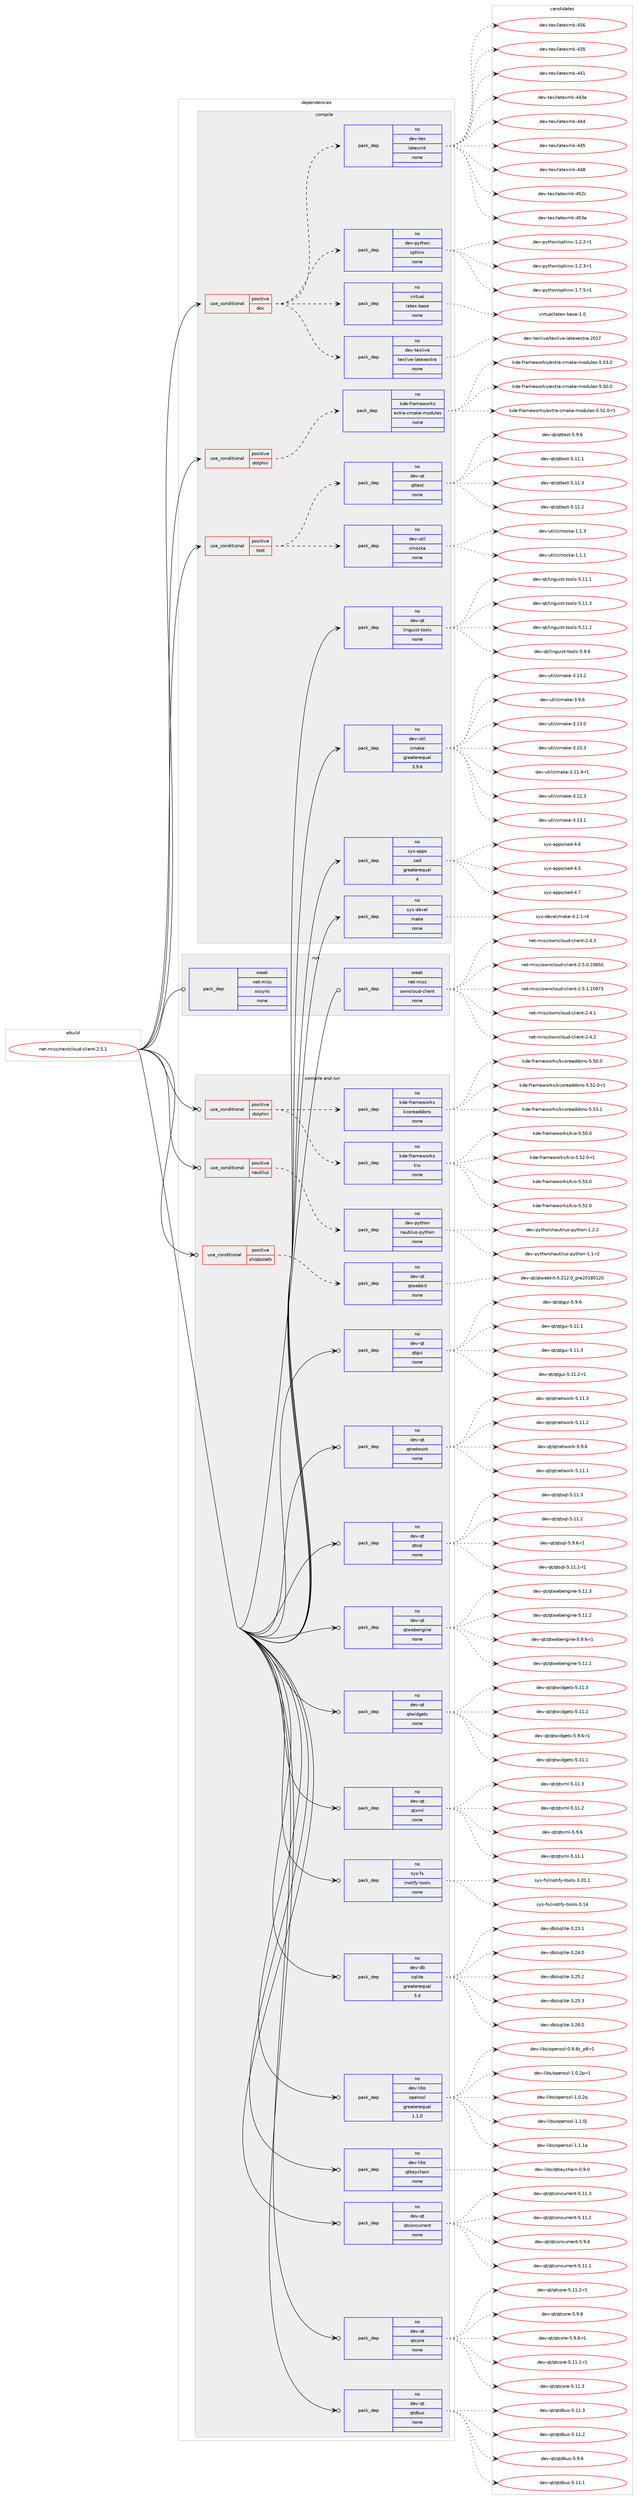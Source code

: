 digraph prolog {

# *************
# Graph options
# *************

newrank=true;
concentrate=true;
compound=true;
graph [rankdir=LR,fontname=Helvetica,fontsize=10,ranksep=1.5];#, ranksep=2.5, nodesep=0.2];
edge  [arrowhead=vee];
node  [fontname=Helvetica,fontsize=10];

# **********
# The ebuild
# **********

subgraph cluster_leftcol {
color=gray;
rank=same;
label=<<i>ebuild</i>>;
id [label="net-misc/nextcloud-client-2.5.1", color=red, width=4, href="../net-misc/nextcloud-client-2.5.1.svg"];
}

# ****************
# The dependencies
# ****************

subgraph cluster_midcol {
color=gray;
label=<<i>dependencies</i>>;
subgraph cluster_compile {
fillcolor="#eeeeee";
style=filled;
label=<<i>compile</i>>;
subgraph cond1126 {
dependency5513 [label=<<TABLE BORDER="0" CELLBORDER="1" CELLSPACING="0" CELLPADDING="4"><TR><TD ROWSPAN="3" CELLPADDING="10">use_conditional</TD></TR><TR><TD>positive</TD></TR><TR><TD>doc</TD></TR></TABLE>>, shape=none, color=red];
subgraph pack4243 {
dependency5514 [label=<<TABLE BORDER="0" CELLBORDER="1" CELLSPACING="0" CELLPADDING="4" WIDTH="220"><TR><TD ROWSPAN="6" CELLPADDING="30">pack_dep</TD></TR><TR><TD WIDTH="110">no</TD></TR><TR><TD>dev-python</TD></TR><TR><TD>sphinx</TD></TR><TR><TD>none</TD></TR><TR><TD></TD></TR></TABLE>>, shape=none, color=blue];
}
dependency5513:e -> dependency5514:w [weight=20,style="dashed",arrowhead="vee"];
subgraph pack4244 {
dependency5515 [label=<<TABLE BORDER="0" CELLBORDER="1" CELLSPACING="0" CELLPADDING="4" WIDTH="220"><TR><TD ROWSPAN="6" CELLPADDING="30">pack_dep</TD></TR><TR><TD WIDTH="110">no</TD></TR><TR><TD>dev-tex</TD></TR><TR><TD>latexmk</TD></TR><TR><TD>none</TD></TR><TR><TD></TD></TR></TABLE>>, shape=none, color=blue];
}
dependency5513:e -> dependency5515:w [weight=20,style="dashed",arrowhead="vee"];
subgraph pack4245 {
dependency5516 [label=<<TABLE BORDER="0" CELLBORDER="1" CELLSPACING="0" CELLPADDING="4" WIDTH="220"><TR><TD ROWSPAN="6" CELLPADDING="30">pack_dep</TD></TR><TR><TD WIDTH="110">no</TD></TR><TR><TD>dev-texlive</TD></TR><TR><TD>texlive-latexextra</TD></TR><TR><TD>none</TD></TR><TR><TD></TD></TR></TABLE>>, shape=none, color=blue];
}
dependency5513:e -> dependency5516:w [weight=20,style="dashed",arrowhead="vee"];
subgraph pack4246 {
dependency5517 [label=<<TABLE BORDER="0" CELLBORDER="1" CELLSPACING="0" CELLPADDING="4" WIDTH="220"><TR><TD ROWSPAN="6" CELLPADDING="30">pack_dep</TD></TR><TR><TD WIDTH="110">no</TD></TR><TR><TD>virtual</TD></TR><TR><TD>latex-base</TD></TR><TR><TD>none</TD></TR><TR><TD></TD></TR></TABLE>>, shape=none, color=blue];
}
dependency5513:e -> dependency5517:w [weight=20,style="dashed",arrowhead="vee"];
}
id:e -> dependency5513:w [weight=20,style="solid",arrowhead="vee"];
subgraph cond1127 {
dependency5518 [label=<<TABLE BORDER="0" CELLBORDER="1" CELLSPACING="0" CELLPADDING="4"><TR><TD ROWSPAN="3" CELLPADDING="10">use_conditional</TD></TR><TR><TD>positive</TD></TR><TR><TD>dolphin</TD></TR></TABLE>>, shape=none, color=red];
subgraph pack4247 {
dependency5519 [label=<<TABLE BORDER="0" CELLBORDER="1" CELLSPACING="0" CELLPADDING="4" WIDTH="220"><TR><TD ROWSPAN="6" CELLPADDING="30">pack_dep</TD></TR><TR><TD WIDTH="110">no</TD></TR><TR><TD>kde-frameworks</TD></TR><TR><TD>extra-cmake-modules</TD></TR><TR><TD>none</TD></TR><TR><TD></TD></TR></TABLE>>, shape=none, color=blue];
}
dependency5518:e -> dependency5519:w [weight=20,style="dashed",arrowhead="vee"];
}
id:e -> dependency5518:w [weight=20,style="solid",arrowhead="vee"];
subgraph cond1128 {
dependency5520 [label=<<TABLE BORDER="0" CELLBORDER="1" CELLSPACING="0" CELLPADDING="4"><TR><TD ROWSPAN="3" CELLPADDING="10">use_conditional</TD></TR><TR><TD>positive</TD></TR><TR><TD>test</TD></TR></TABLE>>, shape=none, color=red];
subgraph pack4248 {
dependency5521 [label=<<TABLE BORDER="0" CELLBORDER="1" CELLSPACING="0" CELLPADDING="4" WIDTH="220"><TR><TD ROWSPAN="6" CELLPADDING="30">pack_dep</TD></TR><TR><TD WIDTH="110">no</TD></TR><TR><TD>dev-util</TD></TR><TR><TD>cmocka</TD></TR><TR><TD>none</TD></TR><TR><TD></TD></TR></TABLE>>, shape=none, color=blue];
}
dependency5520:e -> dependency5521:w [weight=20,style="dashed",arrowhead="vee"];
subgraph pack4249 {
dependency5522 [label=<<TABLE BORDER="0" CELLBORDER="1" CELLSPACING="0" CELLPADDING="4" WIDTH="220"><TR><TD ROWSPAN="6" CELLPADDING="30">pack_dep</TD></TR><TR><TD WIDTH="110">no</TD></TR><TR><TD>dev-qt</TD></TR><TR><TD>qttest</TD></TR><TR><TD>none</TD></TR><TR><TD></TD></TR></TABLE>>, shape=none, color=blue];
}
dependency5520:e -> dependency5522:w [weight=20,style="dashed",arrowhead="vee"];
}
id:e -> dependency5520:w [weight=20,style="solid",arrowhead="vee"];
subgraph pack4250 {
dependency5523 [label=<<TABLE BORDER="0" CELLBORDER="1" CELLSPACING="0" CELLPADDING="4" WIDTH="220"><TR><TD ROWSPAN="6" CELLPADDING="30">pack_dep</TD></TR><TR><TD WIDTH="110">no</TD></TR><TR><TD>dev-qt</TD></TR><TR><TD>linguist-tools</TD></TR><TR><TD>none</TD></TR><TR><TD></TD></TR></TABLE>>, shape=none, color=blue];
}
id:e -> dependency5523:w [weight=20,style="solid",arrowhead="vee"];
subgraph pack4251 {
dependency5524 [label=<<TABLE BORDER="0" CELLBORDER="1" CELLSPACING="0" CELLPADDING="4" WIDTH="220"><TR><TD ROWSPAN="6" CELLPADDING="30">pack_dep</TD></TR><TR><TD WIDTH="110">no</TD></TR><TR><TD>dev-util</TD></TR><TR><TD>cmake</TD></TR><TR><TD>greaterequal</TD></TR><TR><TD>3.9.6</TD></TR></TABLE>>, shape=none, color=blue];
}
id:e -> dependency5524:w [weight=20,style="solid",arrowhead="vee"];
subgraph pack4252 {
dependency5525 [label=<<TABLE BORDER="0" CELLBORDER="1" CELLSPACING="0" CELLPADDING="4" WIDTH="220"><TR><TD ROWSPAN="6" CELLPADDING="30">pack_dep</TD></TR><TR><TD WIDTH="110">no</TD></TR><TR><TD>sys-apps</TD></TR><TR><TD>sed</TD></TR><TR><TD>greaterequal</TD></TR><TR><TD>4</TD></TR></TABLE>>, shape=none, color=blue];
}
id:e -> dependency5525:w [weight=20,style="solid",arrowhead="vee"];
subgraph pack4253 {
dependency5526 [label=<<TABLE BORDER="0" CELLBORDER="1" CELLSPACING="0" CELLPADDING="4" WIDTH="220"><TR><TD ROWSPAN="6" CELLPADDING="30">pack_dep</TD></TR><TR><TD WIDTH="110">no</TD></TR><TR><TD>sys-devel</TD></TR><TR><TD>make</TD></TR><TR><TD>none</TD></TR><TR><TD></TD></TR></TABLE>>, shape=none, color=blue];
}
id:e -> dependency5526:w [weight=20,style="solid",arrowhead="vee"];
}
subgraph cluster_compileandrun {
fillcolor="#eeeeee";
style=filled;
label=<<i>compile and run</i>>;
subgraph cond1129 {
dependency5527 [label=<<TABLE BORDER="0" CELLBORDER="1" CELLSPACING="0" CELLPADDING="4"><TR><TD ROWSPAN="3" CELLPADDING="10">use_conditional</TD></TR><TR><TD>positive</TD></TR><TR><TD>dolphin</TD></TR></TABLE>>, shape=none, color=red];
subgraph pack4254 {
dependency5528 [label=<<TABLE BORDER="0" CELLBORDER="1" CELLSPACING="0" CELLPADDING="4" WIDTH="220"><TR><TD ROWSPAN="6" CELLPADDING="30">pack_dep</TD></TR><TR><TD WIDTH="110">no</TD></TR><TR><TD>kde-frameworks</TD></TR><TR><TD>kcoreaddons</TD></TR><TR><TD>none</TD></TR><TR><TD></TD></TR></TABLE>>, shape=none, color=blue];
}
dependency5527:e -> dependency5528:w [weight=20,style="dashed",arrowhead="vee"];
subgraph pack4255 {
dependency5529 [label=<<TABLE BORDER="0" CELLBORDER="1" CELLSPACING="0" CELLPADDING="4" WIDTH="220"><TR><TD ROWSPAN="6" CELLPADDING="30">pack_dep</TD></TR><TR><TD WIDTH="110">no</TD></TR><TR><TD>kde-frameworks</TD></TR><TR><TD>kio</TD></TR><TR><TD>none</TD></TR><TR><TD></TD></TR></TABLE>>, shape=none, color=blue];
}
dependency5527:e -> dependency5529:w [weight=20,style="dashed",arrowhead="vee"];
}
id:e -> dependency5527:w [weight=20,style="solid",arrowhead="odotvee"];
subgraph cond1130 {
dependency5530 [label=<<TABLE BORDER="0" CELLBORDER="1" CELLSPACING="0" CELLPADDING="4"><TR><TD ROWSPAN="3" CELLPADDING="10">use_conditional</TD></TR><TR><TD>positive</TD></TR><TR><TD>nautilus</TD></TR></TABLE>>, shape=none, color=red];
subgraph pack4256 {
dependency5531 [label=<<TABLE BORDER="0" CELLBORDER="1" CELLSPACING="0" CELLPADDING="4" WIDTH="220"><TR><TD ROWSPAN="6" CELLPADDING="30">pack_dep</TD></TR><TR><TD WIDTH="110">no</TD></TR><TR><TD>dev-python</TD></TR><TR><TD>nautilus-python</TD></TR><TR><TD>none</TD></TR><TR><TD></TD></TR></TABLE>>, shape=none, color=blue];
}
dependency5530:e -> dependency5531:w [weight=20,style="dashed",arrowhead="vee"];
}
id:e -> dependency5530:w [weight=20,style="solid",arrowhead="odotvee"];
subgraph cond1131 {
dependency5532 [label=<<TABLE BORDER="0" CELLBORDER="1" CELLSPACING="0" CELLPADDING="4"><TR><TD ROWSPAN="3" CELLPADDING="10">use_conditional</TD></TR><TR><TD>positive</TD></TR><TR><TD>shibboleth</TD></TR></TABLE>>, shape=none, color=red];
subgraph pack4257 {
dependency5533 [label=<<TABLE BORDER="0" CELLBORDER="1" CELLSPACING="0" CELLPADDING="4" WIDTH="220"><TR><TD ROWSPAN="6" CELLPADDING="30">pack_dep</TD></TR><TR><TD WIDTH="110">no</TD></TR><TR><TD>dev-qt</TD></TR><TR><TD>qtwebkit</TD></TR><TR><TD>none</TD></TR><TR><TD></TD></TR></TABLE>>, shape=none, color=blue];
}
dependency5532:e -> dependency5533:w [weight=20,style="dashed",arrowhead="vee"];
}
id:e -> dependency5532:w [weight=20,style="solid",arrowhead="odotvee"];
subgraph pack4258 {
dependency5534 [label=<<TABLE BORDER="0" CELLBORDER="1" CELLSPACING="0" CELLPADDING="4" WIDTH="220"><TR><TD ROWSPAN="6" CELLPADDING="30">pack_dep</TD></TR><TR><TD WIDTH="110">no</TD></TR><TR><TD>dev-db</TD></TR><TR><TD>sqlite</TD></TR><TR><TD>greaterequal</TD></TR><TR><TD>3.4</TD></TR></TABLE>>, shape=none, color=blue];
}
id:e -> dependency5534:w [weight=20,style="solid",arrowhead="odotvee"];
subgraph pack4259 {
dependency5535 [label=<<TABLE BORDER="0" CELLBORDER="1" CELLSPACING="0" CELLPADDING="4" WIDTH="220"><TR><TD ROWSPAN="6" CELLPADDING="30">pack_dep</TD></TR><TR><TD WIDTH="110">no</TD></TR><TR><TD>dev-libs</TD></TR><TR><TD>openssl</TD></TR><TR><TD>greaterequal</TD></TR><TR><TD>1.1.0</TD></TR></TABLE>>, shape=none, color=blue];
}
id:e -> dependency5535:w [weight=20,style="solid",arrowhead="odotvee"];
subgraph pack4260 {
dependency5536 [label=<<TABLE BORDER="0" CELLBORDER="1" CELLSPACING="0" CELLPADDING="4" WIDTH="220"><TR><TD ROWSPAN="6" CELLPADDING="30">pack_dep</TD></TR><TR><TD WIDTH="110">no</TD></TR><TR><TD>dev-libs</TD></TR><TR><TD>qtkeychain</TD></TR><TR><TD>none</TD></TR><TR><TD></TD></TR></TABLE>>, shape=none, color=blue];
}
id:e -> dependency5536:w [weight=20,style="solid",arrowhead="odotvee"];
subgraph pack4261 {
dependency5537 [label=<<TABLE BORDER="0" CELLBORDER="1" CELLSPACING="0" CELLPADDING="4" WIDTH="220"><TR><TD ROWSPAN="6" CELLPADDING="30">pack_dep</TD></TR><TR><TD WIDTH="110">no</TD></TR><TR><TD>dev-qt</TD></TR><TR><TD>qtconcurrent</TD></TR><TR><TD>none</TD></TR><TR><TD></TD></TR></TABLE>>, shape=none, color=blue];
}
id:e -> dependency5537:w [weight=20,style="solid",arrowhead="odotvee"];
subgraph pack4262 {
dependency5538 [label=<<TABLE BORDER="0" CELLBORDER="1" CELLSPACING="0" CELLPADDING="4" WIDTH="220"><TR><TD ROWSPAN="6" CELLPADDING="30">pack_dep</TD></TR><TR><TD WIDTH="110">no</TD></TR><TR><TD>dev-qt</TD></TR><TR><TD>qtcore</TD></TR><TR><TD>none</TD></TR><TR><TD></TD></TR></TABLE>>, shape=none, color=blue];
}
id:e -> dependency5538:w [weight=20,style="solid",arrowhead="odotvee"];
subgraph pack4263 {
dependency5539 [label=<<TABLE BORDER="0" CELLBORDER="1" CELLSPACING="0" CELLPADDING="4" WIDTH="220"><TR><TD ROWSPAN="6" CELLPADDING="30">pack_dep</TD></TR><TR><TD WIDTH="110">no</TD></TR><TR><TD>dev-qt</TD></TR><TR><TD>qtdbus</TD></TR><TR><TD>none</TD></TR><TR><TD></TD></TR></TABLE>>, shape=none, color=blue];
}
id:e -> dependency5539:w [weight=20,style="solid",arrowhead="odotvee"];
subgraph pack4264 {
dependency5540 [label=<<TABLE BORDER="0" CELLBORDER="1" CELLSPACING="0" CELLPADDING="4" WIDTH="220"><TR><TD ROWSPAN="6" CELLPADDING="30">pack_dep</TD></TR><TR><TD WIDTH="110">no</TD></TR><TR><TD>dev-qt</TD></TR><TR><TD>qtgui</TD></TR><TR><TD>none</TD></TR><TR><TD></TD></TR></TABLE>>, shape=none, color=blue];
}
id:e -> dependency5540:w [weight=20,style="solid",arrowhead="odotvee"];
subgraph pack4265 {
dependency5541 [label=<<TABLE BORDER="0" CELLBORDER="1" CELLSPACING="0" CELLPADDING="4" WIDTH="220"><TR><TD ROWSPAN="6" CELLPADDING="30">pack_dep</TD></TR><TR><TD WIDTH="110">no</TD></TR><TR><TD>dev-qt</TD></TR><TR><TD>qtnetwork</TD></TR><TR><TD>none</TD></TR><TR><TD></TD></TR></TABLE>>, shape=none, color=blue];
}
id:e -> dependency5541:w [weight=20,style="solid",arrowhead="odotvee"];
subgraph pack4266 {
dependency5542 [label=<<TABLE BORDER="0" CELLBORDER="1" CELLSPACING="0" CELLPADDING="4" WIDTH="220"><TR><TD ROWSPAN="6" CELLPADDING="30">pack_dep</TD></TR><TR><TD WIDTH="110">no</TD></TR><TR><TD>dev-qt</TD></TR><TR><TD>qtsql</TD></TR><TR><TD>none</TD></TR><TR><TD></TD></TR></TABLE>>, shape=none, color=blue];
}
id:e -> dependency5542:w [weight=20,style="solid",arrowhead="odotvee"];
subgraph pack4267 {
dependency5543 [label=<<TABLE BORDER="0" CELLBORDER="1" CELLSPACING="0" CELLPADDING="4" WIDTH="220"><TR><TD ROWSPAN="6" CELLPADDING="30">pack_dep</TD></TR><TR><TD WIDTH="110">no</TD></TR><TR><TD>dev-qt</TD></TR><TR><TD>qtwebengine</TD></TR><TR><TD>none</TD></TR><TR><TD></TD></TR></TABLE>>, shape=none, color=blue];
}
id:e -> dependency5543:w [weight=20,style="solid",arrowhead="odotvee"];
subgraph pack4268 {
dependency5544 [label=<<TABLE BORDER="0" CELLBORDER="1" CELLSPACING="0" CELLPADDING="4" WIDTH="220"><TR><TD ROWSPAN="6" CELLPADDING="30">pack_dep</TD></TR><TR><TD WIDTH="110">no</TD></TR><TR><TD>dev-qt</TD></TR><TR><TD>qtwidgets</TD></TR><TR><TD>none</TD></TR><TR><TD></TD></TR></TABLE>>, shape=none, color=blue];
}
id:e -> dependency5544:w [weight=20,style="solid",arrowhead="odotvee"];
subgraph pack4269 {
dependency5545 [label=<<TABLE BORDER="0" CELLBORDER="1" CELLSPACING="0" CELLPADDING="4" WIDTH="220"><TR><TD ROWSPAN="6" CELLPADDING="30">pack_dep</TD></TR><TR><TD WIDTH="110">no</TD></TR><TR><TD>dev-qt</TD></TR><TR><TD>qtxml</TD></TR><TR><TD>none</TD></TR><TR><TD></TD></TR></TABLE>>, shape=none, color=blue];
}
id:e -> dependency5545:w [weight=20,style="solid",arrowhead="odotvee"];
subgraph pack4270 {
dependency5546 [label=<<TABLE BORDER="0" CELLBORDER="1" CELLSPACING="0" CELLPADDING="4" WIDTH="220"><TR><TD ROWSPAN="6" CELLPADDING="30">pack_dep</TD></TR><TR><TD WIDTH="110">no</TD></TR><TR><TD>sys-fs</TD></TR><TR><TD>inotify-tools</TD></TR><TR><TD>none</TD></TR><TR><TD></TD></TR></TABLE>>, shape=none, color=blue];
}
id:e -> dependency5546:w [weight=20,style="solid",arrowhead="odotvee"];
}
subgraph cluster_run {
fillcolor="#eeeeee";
style=filled;
label=<<i>run</i>>;
subgraph pack4271 {
dependency5547 [label=<<TABLE BORDER="0" CELLBORDER="1" CELLSPACING="0" CELLPADDING="4" WIDTH="220"><TR><TD ROWSPAN="6" CELLPADDING="30">pack_dep</TD></TR><TR><TD WIDTH="110">weak</TD></TR><TR><TD>net-misc</TD></TR><TR><TD>ocsync</TD></TR><TR><TD>none</TD></TR><TR><TD></TD></TR></TABLE>>, shape=none, color=blue];
}
id:e -> dependency5547:w [weight=20,style="solid",arrowhead="odot"];
subgraph pack4272 {
dependency5548 [label=<<TABLE BORDER="0" CELLBORDER="1" CELLSPACING="0" CELLPADDING="4" WIDTH="220"><TR><TD ROWSPAN="6" CELLPADDING="30">pack_dep</TD></TR><TR><TD WIDTH="110">weak</TD></TR><TR><TD>net-misc</TD></TR><TR><TD>owncloud-client</TD></TR><TR><TD>none</TD></TR><TR><TD></TD></TR></TABLE>>, shape=none, color=blue];
}
id:e -> dependency5548:w [weight=20,style="solid",arrowhead="odot"];
}
}

# **************
# The candidates
# **************

subgraph cluster_choices {
rank=same;
color=gray;
label=<<i>candidates</i>>;

subgraph choice4243 {
color=black;
nodesep=1;
choice10010111845112121116104111110471151121041051101204549465046504511449 [label="dev-python/sphinx-1.2.2-r1", color=red, width=4,href="../dev-python/sphinx-1.2.2-r1.svg"];
choice10010111845112121116104111110471151121041051101204549465046514511449 [label="dev-python/sphinx-1.2.3-r1", color=red, width=4,href="../dev-python/sphinx-1.2.3-r1.svg"];
choice10010111845112121116104111110471151121041051101204549465546534511449 [label="dev-python/sphinx-1.7.5-r1", color=red, width=4,href="../dev-python/sphinx-1.7.5-r1.svg"];
dependency5514:e -> choice10010111845112121116104111110471151121041051101204549465046504511449:w [style=dotted,weight="100"];
dependency5514:e -> choice10010111845112121116104111110471151121041051101204549465046514511449:w [style=dotted,weight="100"];
dependency5514:e -> choice10010111845112121116104111110471151121041051101204549465546534511449:w [style=dotted,weight="100"];
}
subgraph choice4244 {
color=black;
nodesep=1;
choice10010111845116101120471089711610112010910745525153 [label="dev-tex/latexmk-435", color=red, width=4,href="../dev-tex/latexmk-435.svg"];
choice10010111845116101120471089711610112010910745525249 [label="dev-tex/latexmk-441", color=red, width=4,href="../dev-tex/latexmk-441.svg"];
choice1001011184511610112047108971161011201091074552525197 [label="dev-tex/latexmk-443a", color=red, width=4,href="../dev-tex/latexmk-443a.svg"];
choice10010111845116101120471089711610112010910745525252 [label="dev-tex/latexmk-444", color=red, width=4,href="../dev-tex/latexmk-444.svg"];
choice10010111845116101120471089711610112010910745525253 [label="dev-tex/latexmk-445", color=red, width=4,href="../dev-tex/latexmk-445.svg"];
choice10010111845116101120471089711610112010910745525256 [label="dev-tex/latexmk-448", color=red, width=4,href="../dev-tex/latexmk-448.svg"];
choice1001011184511610112047108971161011201091074552535099 [label="dev-tex/latexmk-452c", color=red, width=4,href="../dev-tex/latexmk-452c.svg"];
choice1001011184511610112047108971161011201091074552535197 [label="dev-tex/latexmk-453a", color=red, width=4,href="../dev-tex/latexmk-453a.svg"];
choice10010111845116101120471089711610112010910745525354 [label="dev-tex/latexmk-456", color=red, width=4,href="../dev-tex/latexmk-456.svg"];
dependency5515:e -> choice10010111845116101120471089711610112010910745525153:w [style=dotted,weight="100"];
dependency5515:e -> choice10010111845116101120471089711610112010910745525249:w [style=dotted,weight="100"];
dependency5515:e -> choice1001011184511610112047108971161011201091074552525197:w [style=dotted,weight="100"];
dependency5515:e -> choice10010111845116101120471089711610112010910745525252:w [style=dotted,weight="100"];
dependency5515:e -> choice10010111845116101120471089711610112010910745525253:w [style=dotted,weight="100"];
dependency5515:e -> choice10010111845116101120471089711610112010910745525256:w [style=dotted,weight="100"];
dependency5515:e -> choice1001011184511610112047108971161011201091074552535099:w [style=dotted,weight="100"];
dependency5515:e -> choice1001011184511610112047108971161011201091074552535197:w [style=dotted,weight="100"];
dependency5515:e -> choice10010111845116101120471089711610112010910745525354:w [style=dotted,weight="100"];
}
subgraph choice4245 {
color=black;
nodesep=1;
choice10010111845116101120108105118101471161011201081051181014510897116101120101120116114974550484955 [label="dev-texlive/texlive-latexextra-2017", color=red, width=4,href="../dev-texlive/texlive-latexextra-2017.svg"];
dependency5516:e -> choice10010111845116101120108105118101471161011201081051181014510897116101120101120116114974550484955:w [style=dotted,weight="100"];
}
subgraph choice4246 {
color=black;
nodesep=1;
choice11810511411611797108471089711610112045989711510145494648 [label="virtual/latex-base-1.0", color=red, width=4,href="../virtual/latex-base-1.0.svg"];
dependency5517:e -> choice11810511411611797108471089711610112045989711510145494648:w [style=dotted,weight="100"];
}
subgraph choice4247 {
color=black;
nodesep=1;
choice107100101451021149710910111911111410711547101120116114974599109971071014510911110011710810111545534653484648 [label="kde-frameworks/extra-cmake-modules-5.50.0", color=red, width=4,href="../kde-frameworks/extra-cmake-modules-5.50.0.svg"];
choice1071001014510211497109101119111114107115471011201161149745991099710710145109111100117108101115455346535046484511449 [label="kde-frameworks/extra-cmake-modules-5.52.0-r1", color=red, width=4,href="../kde-frameworks/extra-cmake-modules-5.52.0-r1.svg"];
choice107100101451021149710910111911111410711547101120116114974599109971071014510911110011710810111545534653514648 [label="kde-frameworks/extra-cmake-modules-5.53.0", color=red, width=4,href="../kde-frameworks/extra-cmake-modules-5.53.0.svg"];
dependency5519:e -> choice107100101451021149710910111911111410711547101120116114974599109971071014510911110011710810111545534653484648:w [style=dotted,weight="100"];
dependency5519:e -> choice1071001014510211497109101119111114107115471011201161149745991099710710145109111100117108101115455346535046484511449:w [style=dotted,weight="100"];
dependency5519:e -> choice107100101451021149710910111911111410711547101120116114974599109971071014510911110011710810111545534653514648:w [style=dotted,weight="100"];
}
subgraph choice4248 {
color=black;
nodesep=1;
choice1001011184511711610510847991091119910797454946494649 [label="dev-util/cmocka-1.1.1", color=red, width=4,href="../dev-util/cmocka-1.1.1.svg"];
choice1001011184511711610510847991091119910797454946494651 [label="dev-util/cmocka-1.1.3", color=red, width=4,href="../dev-util/cmocka-1.1.3.svg"];
dependency5521:e -> choice1001011184511711610510847991091119910797454946494649:w [style=dotted,weight="100"];
dependency5521:e -> choice1001011184511711610510847991091119910797454946494651:w [style=dotted,weight="100"];
}
subgraph choice4249 {
color=black;
nodesep=1;
choice100101118451131164711311611610111511645534649494650 [label="dev-qt/qttest-5.11.2", color=red, width=4,href="../dev-qt/qttest-5.11.2.svg"];
choice1001011184511311647113116116101115116455346574654 [label="dev-qt/qttest-5.9.6", color=red, width=4,href="../dev-qt/qttest-5.9.6.svg"];
choice100101118451131164711311611610111511645534649494649 [label="dev-qt/qttest-5.11.1", color=red, width=4,href="../dev-qt/qttest-5.11.1.svg"];
choice100101118451131164711311611610111511645534649494651 [label="dev-qt/qttest-5.11.3", color=red, width=4,href="../dev-qt/qttest-5.11.3.svg"];
dependency5522:e -> choice100101118451131164711311611610111511645534649494650:w [style=dotted,weight="100"];
dependency5522:e -> choice1001011184511311647113116116101115116455346574654:w [style=dotted,weight="100"];
dependency5522:e -> choice100101118451131164711311611610111511645534649494649:w [style=dotted,weight="100"];
dependency5522:e -> choice100101118451131164711311611610111511645534649494651:w [style=dotted,weight="100"];
}
subgraph choice4250 {
color=black;
nodesep=1;
choice10010111845113116471081051101031171051151164511611111110811545534649494650 [label="dev-qt/linguist-tools-5.11.2", color=red, width=4,href="../dev-qt/linguist-tools-5.11.2.svg"];
choice100101118451131164710810511010311710511511645116111111108115455346574654 [label="dev-qt/linguist-tools-5.9.6", color=red, width=4,href="../dev-qt/linguist-tools-5.9.6.svg"];
choice10010111845113116471081051101031171051151164511611111110811545534649494649 [label="dev-qt/linguist-tools-5.11.1", color=red, width=4,href="../dev-qt/linguist-tools-5.11.1.svg"];
choice10010111845113116471081051101031171051151164511611111110811545534649494651 [label="dev-qt/linguist-tools-5.11.3", color=red, width=4,href="../dev-qt/linguist-tools-5.11.3.svg"];
dependency5523:e -> choice10010111845113116471081051101031171051151164511611111110811545534649494650:w [style=dotted,weight="100"];
dependency5523:e -> choice100101118451131164710810511010311710511511645116111111108115455346574654:w [style=dotted,weight="100"];
dependency5523:e -> choice10010111845113116471081051101031171051151164511611111110811545534649494649:w [style=dotted,weight="100"];
dependency5523:e -> choice10010111845113116471081051101031171051151164511611111110811545534649494651:w [style=dotted,weight="100"];
}
subgraph choice4251 {
color=black;
nodesep=1;
choice1001011184511711610510847991099710710145514649514648 [label="dev-util/cmake-3.13.0", color=red, width=4,href="../dev-util/cmake-3.13.0.svg"];
choice1001011184511711610510847991099710710145514649484651 [label="dev-util/cmake-3.10.3", color=red, width=4,href="../dev-util/cmake-3.10.3.svg"];
choice10010111845117116105108479910997107101455146494946524511449 [label="dev-util/cmake-3.11.4-r1", color=red, width=4,href="../dev-util/cmake-3.11.4-r1.svg"];
choice1001011184511711610510847991099710710145514649504651 [label="dev-util/cmake-3.12.3", color=red, width=4,href="../dev-util/cmake-3.12.3.svg"];
choice1001011184511711610510847991099710710145514649514649 [label="dev-util/cmake-3.13.1", color=red, width=4,href="../dev-util/cmake-3.13.1.svg"];
choice1001011184511711610510847991099710710145514649514650 [label="dev-util/cmake-3.13.2", color=red, width=4,href="../dev-util/cmake-3.13.2.svg"];
choice10010111845117116105108479910997107101455146574654 [label="dev-util/cmake-3.9.6", color=red, width=4,href="../dev-util/cmake-3.9.6.svg"];
dependency5524:e -> choice1001011184511711610510847991099710710145514649514648:w [style=dotted,weight="100"];
dependency5524:e -> choice1001011184511711610510847991099710710145514649484651:w [style=dotted,weight="100"];
dependency5524:e -> choice10010111845117116105108479910997107101455146494946524511449:w [style=dotted,weight="100"];
dependency5524:e -> choice1001011184511711610510847991099710710145514649504651:w [style=dotted,weight="100"];
dependency5524:e -> choice1001011184511711610510847991099710710145514649514649:w [style=dotted,weight="100"];
dependency5524:e -> choice1001011184511711610510847991099710710145514649514650:w [style=dotted,weight="100"];
dependency5524:e -> choice10010111845117116105108479910997107101455146574654:w [style=dotted,weight="100"];
}
subgraph choice4252 {
color=black;
nodesep=1;
choice11512111545971121121154711510110045524654 [label="sys-apps/sed-4.6", color=red, width=4,href="../sys-apps/sed-4.6.svg"];
choice11512111545971121121154711510110045524653 [label="sys-apps/sed-4.5", color=red, width=4,href="../sys-apps/sed-4.5.svg"];
choice11512111545971121121154711510110045524655 [label="sys-apps/sed-4.7", color=red, width=4,href="../sys-apps/sed-4.7.svg"];
dependency5525:e -> choice11512111545971121121154711510110045524654:w [style=dotted,weight="100"];
dependency5525:e -> choice11512111545971121121154711510110045524653:w [style=dotted,weight="100"];
dependency5525:e -> choice11512111545971121121154711510110045524655:w [style=dotted,weight="100"];
}
subgraph choice4253 {
color=black;
nodesep=1;
choice1151211154510010111810110847109971071014552465046494511452 [label="sys-devel/make-4.2.1-r4", color=red, width=4,href="../sys-devel/make-4.2.1-r4.svg"];
dependency5526:e -> choice1151211154510010111810110847109971071014552465046494511452:w [style=dotted,weight="100"];
}
subgraph choice4254 {
color=black;
nodesep=1;
choice107100101451021149710910111911111410711547107991111141019710010011111011545534653484648 [label="kde-frameworks/kcoreaddons-5.50.0", color=red, width=4,href="../kde-frameworks/kcoreaddons-5.50.0.svg"];
choice1071001014510211497109101119111114107115471079911111410197100100111110115455346535046484511449 [label="kde-frameworks/kcoreaddons-5.52.0-r1", color=red, width=4,href="../kde-frameworks/kcoreaddons-5.52.0-r1.svg"];
choice107100101451021149710910111911111410711547107991111141019710010011111011545534653514649 [label="kde-frameworks/kcoreaddons-5.53.1", color=red, width=4,href="../kde-frameworks/kcoreaddons-5.53.1.svg"];
dependency5528:e -> choice107100101451021149710910111911111410711547107991111141019710010011111011545534653484648:w [style=dotted,weight="100"];
dependency5528:e -> choice1071001014510211497109101119111114107115471079911111410197100100111110115455346535046484511449:w [style=dotted,weight="100"];
dependency5528:e -> choice107100101451021149710910111911111410711547107991111141019710010011111011545534653514649:w [style=dotted,weight="100"];
}
subgraph choice4255 {
color=black;
nodesep=1;
choice10710010145102114971091011191111141071154710710511145534653504648 [label="kde-frameworks/kio-5.52.0", color=red, width=4,href="../kde-frameworks/kio-5.52.0.svg"];
choice10710010145102114971091011191111141071154710710511145534653484648 [label="kde-frameworks/kio-5.50.0", color=red, width=4,href="../kde-frameworks/kio-5.50.0.svg"];
choice107100101451021149710910111911111410711547107105111455346535046484511449 [label="kde-frameworks/kio-5.52.0-r1", color=red, width=4,href="../kde-frameworks/kio-5.52.0-r1.svg"];
choice10710010145102114971091011191111141071154710710511145534653514648 [label="kde-frameworks/kio-5.53.0", color=red, width=4,href="../kde-frameworks/kio-5.53.0.svg"];
dependency5529:e -> choice10710010145102114971091011191111141071154710710511145534653504648:w [style=dotted,weight="100"];
dependency5529:e -> choice10710010145102114971091011191111141071154710710511145534653484648:w [style=dotted,weight="100"];
dependency5529:e -> choice107100101451021149710910111911111410711547107105111455346535046484511449:w [style=dotted,weight="100"];
dependency5529:e -> choice10710010145102114971091011191111141071154710710511145534653514648:w [style=dotted,weight="100"];
}
subgraph choice4256 {
color=black;
nodesep=1;
choice10010111845112121116104111110471109711711610510811711545112121116104111110454946494511450 [label="dev-python/nautilus-python-1.1-r2", color=red, width=4,href="../dev-python/nautilus-python-1.1-r2.svg"];
choice10010111845112121116104111110471109711711610510811711545112121116104111110454946504650 [label="dev-python/nautilus-python-1.2.2", color=red, width=4,href="../dev-python/nautilus-python-1.2.2.svg"];
dependency5531:e -> choice10010111845112121116104111110471109711711610510811711545112121116104111110454946494511450:w [style=dotted,weight="100"];
dependency5531:e -> choice10010111845112121116104111110471109711711610510811711545112121116104111110454946504650:w [style=dotted,weight="100"];
}
subgraph choice4257 {
color=black;
nodesep=1;
choice1001011184511311647113116119101981071051164553465049504648951121141015048495648495048 [label="dev-qt/qtwebkit-5.212.0_pre20180120", color=red, width=4,href="../dev-qt/qtwebkit-5.212.0_pre20180120.svg"];
dependency5533:e -> choice1001011184511311647113116119101981071051164553465049504648951121141015048495648495048:w [style=dotted,weight="100"];
}
subgraph choice4258 {
color=black;
nodesep=1;
choice10010111845100984711511310810511610145514650514649 [label="dev-db/sqlite-3.23.1", color=red, width=4,href="../dev-db/sqlite-3.23.1.svg"];
choice10010111845100984711511310810511610145514650524648 [label="dev-db/sqlite-3.24.0", color=red, width=4,href="../dev-db/sqlite-3.24.0.svg"];
choice10010111845100984711511310810511610145514650534650 [label="dev-db/sqlite-3.25.2", color=red, width=4,href="../dev-db/sqlite-3.25.2.svg"];
choice10010111845100984711511310810511610145514650534651 [label="dev-db/sqlite-3.25.3", color=red, width=4,href="../dev-db/sqlite-3.25.3.svg"];
choice10010111845100984711511310810511610145514650544648 [label="dev-db/sqlite-3.26.0", color=red, width=4,href="../dev-db/sqlite-3.26.0.svg"];
dependency5534:e -> choice10010111845100984711511310810511610145514650514649:w [style=dotted,weight="100"];
dependency5534:e -> choice10010111845100984711511310810511610145514650524648:w [style=dotted,weight="100"];
dependency5534:e -> choice10010111845100984711511310810511610145514650534650:w [style=dotted,weight="100"];
dependency5534:e -> choice10010111845100984711511310810511610145514650534651:w [style=dotted,weight="100"];
dependency5534:e -> choice10010111845100984711511310810511610145514650544648:w [style=dotted,weight="100"];
}
subgraph choice4259 {
color=black;
nodesep=1;
choice10010111845108105981154711111210111011511510845484657465612295112564511449 [label="dev-libs/openssl-0.9.8z_p8-r1", color=red, width=4,href="../dev-libs/openssl-0.9.8z_p8-r1.svg"];
choice1001011184510810598115471111121011101151151084549464846501124511449 [label="dev-libs/openssl-1.0.2p-r1", color=red, width=4,href="../dev-libs/openssl-1.0.2p-r1.svg"];
choice100101118451081059811547111112101110115115108454946484650113 [label="dev-libs/openssl-1.0.2q", color=red, width=4,href="../dev-libs/openssl-1.0.2q.svg"];
choice100101118451081059811547111112101110115115108454946494648106 [label="dev-libs/openssl-1.1.0j", color=red, width=4,href="../dev-libs/openssl-1.1.0j.svg"];
choice10010111845108105981154711111210111011511510845494649464997 [label="dev-libs/openssl-1.1.1a", color=red, width=4,href="../dev-libs/openssl-1.1.1a.svg"];
dependency5535:e -> choice10010111845108105981154711111210111011511510845484657465612295112564511449:w [style=dotted,weight="100"];
dependency5535:e -> choice1001011184510810598115471111121011101151151084549464846501124511449:w [style=dotted,weight="100"];
dependency5535:e -> choice100101118451081059811547111112101110115115108454946484650113:w [style=dotted,weight="100"];
dependency5535:e -> choice100101118451081059811547111112101110115115108454946494648106:w [style=dotted,weight="100"];
dependency5535:e -> choice10010111845108105981154711111210111011511510845494649464997:w [style=dotted,weight="100"];
}
subgraph choice4260 {
color=black;
nodesep=1;
choice1001011184510810598115471131161071011219910497105110454846574648 [label="dev-libs/qtkeychain-0.9.0", color=red, width=4,href="../dev-libs/qtkeychain-0.9.0.svg"];
dependency5536:e -> choice1001011184510810598115471131161071011219910497105110454846574648:w [style=dotted,weight="100"];
}
subgraph choice4261 {
color=black;
nodesep=1;
choice1001011184511311647113116991111109911711411410111011645534649494650 [label="dev-qt/qtconcurrent-5.11.2", color=red, width=4,href="../dev-qt/qtconcurrent-5.11.2.svg"];
choice10010111845113116471131169911111099117114114101110116455346574654 [label="dev-qt/qtconcurrent-5.9.6", color=red, width=4,href="../dev-qt/qtconcurrent-5.9.6.svg"];
choice1001011184511311647113116991111109911711411410111011645534649494649 [label="dev-qt/qtconcurrent-5.11.1", color=red, width=4,href="../dev-qt/qtconcurrent-5.11.1.svg"];
choice1001011184511311647113116991111109911711411410111011645534649494651 [label="dev-qt/qtconcurrent-5.11.3", color=red, width=4,href="../dev-qt/qtconcurrent-5.11.3.svg"];
dependency5537:e -> choice1001011184511311647113116991111109911711411410111011645534649494650:w [style=dotted,weight="100"];
dependency5537:e -> choice10010111845113116471131169911111099117114114101110116455346574654:w [style=dotted,weight="100"];
dependency5537:e -> choice1001011184511311647113116991111109911711411410111011645534649494649:w [style=dotted,weight="100"];
dependency5537:e -> choice1001011184511311647113116991111109911711411410111011645534649494651:w [style=dotted,weight="100"];
}
subgraph choice4262 {
color=black;
nodesep=1;
choice100101118451131164711311699111114101455346494946504511449 [label="dev-qt/qtcore-5.11.2-r1", color=red, width=4,href="../dev-qt/qtcore-5.11.2-r1.svg"];
choice100101118451131164711311699111114101455346574654 [label="dev-qt/qtcore-5.9.6", color=red, width=4,href="../dev-qt/qtcore-5.9.6.svg"];
choice1001011184511311647113116991111141014553465746544511449 [label="dev-qt/qtcore-5.9.6-r1", color=red, width=4,href="../dev-qt/qtcore-5.9.6-r1.svg"];
choice100101118451131164711311699111114101455346494946494511449 [label="dev-qt/qtcore-5.11.1-r1", color=red, width=4,href="../dev-qt/qtcore-5.11.1-r1.svg"];
choice10010111845113116471131169911111410145534649494651 [label="dev-qt/qtcore-5.11.3", color=red, width=4,href="../dev-qt/qtcore-5.11.3.svg"];
dependency5538:e -> choice100101118451131164711311699111114101455346494946504511449:w [style=dotted,weight="100"];
dependency5538:e -> choice100101118451131164711311699111114101455346574654:w [style=dotted,weight="100"];
dependency5538:e -> choice1001011184511311647113116991111141014553465746544511449:w [style=dotted,weight="100"];
dependency5538:e -> choice100101118451131164711311699111114101455346494946494511449:w [style=dotted,weight="100"];
dependency5538:e -> choice10010111845113116471131169911111410145534649494651:w [style=dotted,weight="100"];
}
subgraph choice4263 {
color=black;
nodesep=1;
choice10010111845113116471131161009811711545534649494650 [label="dev-qt/qtdbus-5.11.2", color=red, width=4,href="../dev-qt/qtdbus-5.11.2.svg"];
choice100101118451131164711311610098117115455346574654 [label="dev-qt/qtdbus-5.9.6", color=red, width=4,href="../dev-qt/qtdbus-5.9.6.svg"];
choice10010111845113116471131161009811711545534649494649 [label="dev-qt/qtdbus-5.11.1", color=red, width=4,href="../dev-qt/qtdbus-5.11.1.svg"];
choice10010111845113116471131161009811711545534649494651 [label="dev-qt/qtdbus-5.11.3", color=red, width=4,href="../dev-qt/qtdbus-5.11.3.svg"];
dependency5539:e -> choice10010111845113116471131161009811711545534649494650:w [style=dotted,weight="100"];
dependency5539:e -> choice100101118451131164711311610098117115455346574654:w [style=dotted,weight="100"];
dependency5539:e -> choice10010111845113116471131161009811711545534649494649:w [style=dotted,weight="100"];
dependency5539:e -> choice10010111845113116471131161009811711545534649494651:w [style=dotted,weight="100"];
}
subgraph choice4264 {
color=black;
nodesep=1;
choice1001011184511311647113116103117105455346494946504511449 [label="dev-qt/qtgui-5.11.2-r1", color=red, width=4,href="../dev-qt/qtgui-5.11.2-r1.svg"];
choice1001011184511311647113116103117105455346574654 [label="dev-qt/qtgui-5.9.6", color=red, width=4,href="../dev-qt/qtgui-5.9.6.svg"];
choice100101118451131164711311610311710545534649494649 [label="dev-qt/qtgui-5.11.1", color=red, width=4,href="../dev-qt/qtgui-5.11.1.svg"];
choice100101118451131164711311610311710545534649494651 [label="dev-qt/qtgui-5.11.3", color=red, width=4,href="../dev-qt/qtgui-5.11.3.svg"];
dependency5540:e -> choice1001011184511311647113116103117105455346494946504511449:w [style=dotted,weight="100"];
dependency5540:e -> choice1001011184511311647113116103117105455346574654:w [style=dotted,weight="100"];
dependency5540:e -> choice100101118451131164711311610311710545534649494649:w [style=dotted,weight="100"];
dependency5540:e -> choice100101118451131164711311610311710545534649494651:w [style=dotted,weight="100"];
}
subgraph choice4265 {
color=black;
nodesep=1;
choice100101118451131164711311611010111611911111410745534649494650 [label="dev-qt/qtnetwork-5.11.2", color=red, width=4,href="../dev-qt/qtnetwork-5.11.2.svg"];
choice1001011184511311647113116110101116119111114107455346574654 [label="dev-qt/qtnetwork-5.9.6", color=red, width=4,href="../dev-qt/qtnetwork-5.9.6.svg"];
choice100101118451131164711311611010111611911111410745534649494649 [label="dev-qt/qtnetwork-5.11.1", color=red, width=4,href="../dev-qt/qtnetwork-5.11.1.svg"];
choice100101118451131164711311611010111611911111410745534649494651 [label="dev-qt/qtnetwork-5.11.3", color=red, width=4,href="../dev-qt/qtnetwork-5.11.3.svg"];
dependency5541:e -> choice100101118451131164711311611010111611911111410745534649494650:w [style=dotted,weight="100"];
dependency5541:e -> choice1001011184511311647113116110101116119111114107455346574654:w [style=dotted,weight="100"];
dependency5541:e -> choice100101118451131164711311611010111611911111410745534649494649:w [style=dotted,weight="100"];
dependency5541:e -> choice100101118451131164711311611010111611911111410745534649494651:w [style=dotted,weight="100"];
}
subgraph choice4266 {
color=black;
nodesep=1;
choice100101118451131164711311611511310845534649494650 [label="dev-qt/qtsql-5.11.2", color=red, width=4,href="../dev-qt/qtsql-5.11.2.svg"];
choice10010111845113116471131161151131084553465746544511449 [label="dev-qt/qtsql-5.9.6-r1", color=red, width=4,href="../dev-qt/qtsql-5.9.6-r1.svg"];
choice1001011184511311647113116115113108455346494946494511449 [label="dev-qt/qtsql-5.11.1-r1", color=red, width=4,href="../dev-qt/qtsql-5.11.1-r1.svg"];
choice100101118451131164711311611511310845534649494651 [label="dev-qt/qtsql-5.11.3", color=red, width=4,href="../dev-qt/qtsql-5.11.3.svg"];
dependency5542:e -> choice100101118451131164711311611511310845534649494650:w [style=dotted,weight="100"];
dependency5542:e -> choice10010111845113116471131161151131084553465746544511449:w [style=dotted,weight="100"];
dependency5542:e -> choice1001011184511311647113116115113108455346494946494511449:w [style=dotted,weight="100"];
dependency5542:e -> choice100101118451131164711311611511310845534649494651:w [style=dotted,weight="100"];
}
subgraph choice4267 {
color=black;
nodesep=1;
choice10010111845113116471131161191019810111010310511010145534649494650 [label="dev-qt/qtwebengine-5.11.2", color=red, width=4,href="../dev-qt/qtwebengine-5.11.2.svg"];
choice1001011184511311647113116119101981011101031051101014553465746544511449 [label="dev-qt/qtwebengine-5.9.6-r1", color=red, width=4,href="../dev-qt/qtwebengine-5.9.6-r1.svg"];
choice10010111845113116471131161191019810111010310511010145534649494649 [label="dev-qt/qtwebengine-5.11.1", color=red, width=4,href="../dev-qt/qtwebengine-5.11.1.svg"];
choice10010111845113116471131161191019810111010310511010145534649494651 [label="dev-qt/qtwebengine-5.11.3", color=red, width=4,href="../dev-qt/qtwebengine-5.11.3.svg"];
dependency5543:e -> choice10010111845113116471131161191019810111010310511010145534649494650:w [style=dotted,weight="100"];
dependency5543:e -> choice1001011184511311647113116119101981011101031051101014553465746544511449:w [style=dotted,weight="100"];
dependency5543:e -> choice10010111845113116471131161191019810111010310511010145534649494649:w [style=dotted,weight="100"];
dependency5543:e -> choice10010111845113116471131161191019810111010310511010145534649494651:w [style=dotted,weight="100"];
}
subgraph choice4268 {
color=black;
nodesep=1;
choice100101118451131164711311611910510010310111611545534649494650 [label="dev-qt/qtwidgets-5.11.2", color=red, width=4,href="../dev-qt/qtwidgets-5.11.2.svg"];
choice10010111845113116471131161191051001031011161154553465746544511449 [label="dev-qt/qtwidgets-5.9.6-r1", color=red, width=4,href="../dev-qt/qtwidgets-5.9.6-r1.svg"];
choice100101118451131164711311611910510010310111611545534649494649 [label="dev-qt/qtwidgets-5.11.1", color=red, width=4,href="../dev-qt/qtwidgets-5.11.1.svg"];
choice100101118451131164711311611910510010310111611545534649494651 [label="dev-qt/qtwidgets-5.11.3", color=red, width=4,href="../dev-qt/qtwidgets-5.11.3.svg"];
dependency5544:e -> choice100101118451131164711311611910510010310111611545534649494650:w [style=dotted,weight="100"];
dependency5544:e -> choice10010111845113116471131161191051001031011161154553465746544511449:w [style=dotted,weight="100"];
dependency5544:e -> choice100101118451131164711311611910510010310111611545534649494649:w [style=dotted,weight="100"];
dependency5544:e -> choice100101118451131164711311611910510010310111611545534649494651:w [style=dotted,weight="100"];
}
subgraph choice4269 {
color=black;
nodesep=1;
choice100101118451131164711311612010910845534649494650 [label="dev-qt/qtxml-5.11.2", color=red, width=4,href="../dev-qt/qtxml-5.11.2.svg"];
choice1001011184511311647113116120109108455346574654 [label="dev-qt/qtxml-5.9.6", color=red, width=4,href="../dev-qt/qtxml-5.9.6.svg"];
choice100101118451131164711311612010910845534649494649 [label="dev-qt/qtxml-5.11.1", color=red, width=4,href="../dev-qt/qtxml-5.11.1.svg"];
choice100101118451131164711311612010910845534649494651 [label="dev-qt/qtxml-5.11.3", color=red, width=4,href="../dev-qt/qtxml-5.11.3.svg"];
dependency5545:e -> choice100101118451131164711311612010910845534649494650:w [style=dotted,weight="100"];
dependency5545:e -> choice1001011184511311647113116120109108455346574654:w [style=dotted,weight="100"];
dependency5545:e -> choice100101118451131164711311612010910845534649494649:w [style=dotted,weight="100"];
dependency5545:e -> choice100101118451131164711311612010910845534649494651:w [style=dotted,weight="100"];
}
subgraph choice4270 {
color=black;
nodesep=1;
choice1151211154510211547105110111116105102121451161111111081154551464952 [label="sys-fs/inotify-tools-3.14", color=red, width=4,href="../sys-fs/inotify-tools-3.14.svg"];
choice11512111545102115471051101111161051021214511611111110811545514650484649 [label="sys-fs/inotify-tools-3.20.1", color=red, width=4,href="../sys-fs/inotify-tools-3.20.1.svg"];
dependency5546:e -> choice1151211154510211547105110111116105102121451161111111081154551464952:w [style=dotted,weight="100"];
dependency5546:e -> choice11512111545102115471051101111161051021214511611111110811545514650484649:w [style=dotted,weight="100"];
}
subgraph choice4271 {
color=black;
nodesep=1;
}
subgraph choice4272 {
color=black;
nodesep=1;
choice110101116451091051159947111119110991081111171004599108105101110116455046524649 [label="net-misc/owncloud-client-2.4.1", color=red, width=4,href="../net-misc/owncloud-client-2.4.1.svg"];
choice110101116451091051159947111119110991081111171004599108105101110116455046524650 [label="net-misc/owncloud-client-2.4.2", color=red, width=4,href="../net-misc/owncloud-client-2.4.2.svg"];
choice110101116451091051159947111119110991081111171004599108105101110116455046524651 [label="net-misc/owncloud-client-2.4.3", color=red, width=4,href="../net-misc/owncloud-client-2.4.3.svg"];
choice110101116451091051159947111119110991081111171004599108105101110116455046534648464948545348 [label="net-misc/owncloud-client-2.5.0.10650", color=red, width=4,href="../net-misc/owncloud-client-2.5.0.10650.svg"];
choice110101116451091051159947111119110991081111171004599108105101110116455046534649464948575551 [label="net-misc/owncloud-client-2.5.1.10973", color=red, width=4,href="../net-misc/owncloud-client-2.5.1.10973.svg"];
dependency5548:e -> choice110101116451091051159947111119110991081111171004599108105101110116455046524649:w [style=dotted,weight="100"];
dependency5548:e -> choice110101116451091051159947111119110991081111171004599108105101110116455046524650:w [style=dotted,weight="100"];
dependency5548:e -> choice110101116451091051159947111119110991081111171004599108105101110116455046524651:w [style=dotted,weight="100"];
dependency5548:e -> choice110101116451091051159947111119110991081111171004599108105101110116455046534648464948545348:w [style=dotted,weight="100"];
dependency5548:e -> choice110101116451091051159947111119110991081111171004599108105101110116455046534649464948575551:w [style=dotted,weight="100"];
}
}

}
